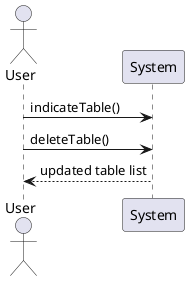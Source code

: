 @startuml
Actor User
User -> System: indicateTable()
User -> System: deleteTable()
System --> User: updated table list



@enduml